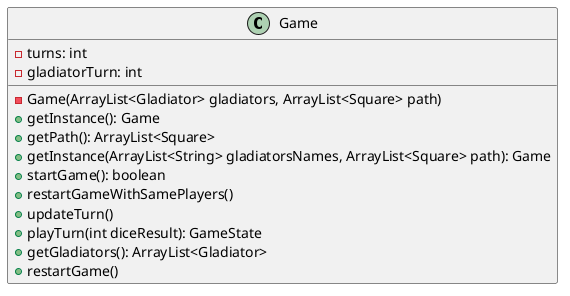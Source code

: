 @startuml
class Game {
    -turns: int
    -gladiatorTurn: int
    -Game(ArrayList<Gladiator> gladiators, ArrayList<Square> path)
    +getInstance(): Game
    +getPath(): ArrayList<Square>
    +getInstance(ArrayList<String> gladiatorsNames, ArrayList<Square> path): Game
    +startGame(): boolean
    +restartGameWithSamePlayers()
    +updateTurn()
    +playTurn(int diceResult): GameState
    +getGladiators(): ArrayList<Gladiator> 
    +restartGame()
}
@enduml